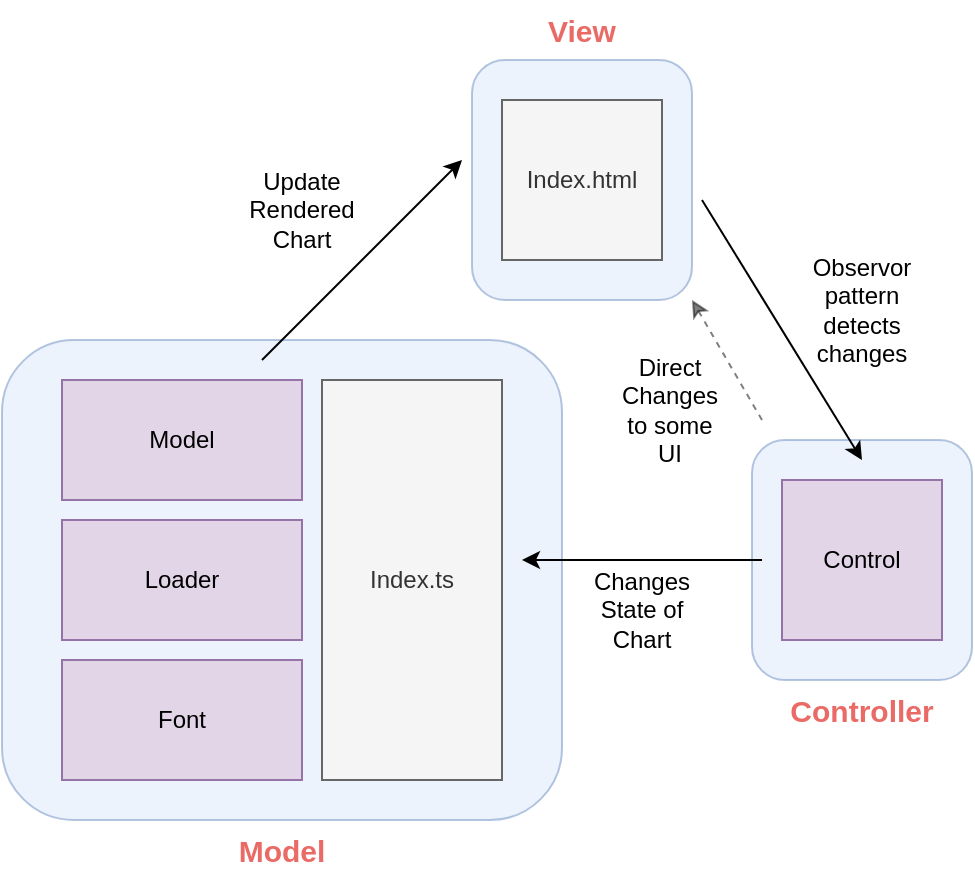 <mxfile version="21.1.8" type="device">
  <diagram name="Page-1" id="0cceA9G2HCdwgPtXZ0yz">
    <mxGraphModel dx="1195" dy="652" grid="1" gridSize="10" guides="1" tooltips="1" connect="1" arrows="1" fold="1" page="1" pageScale="1" pageWidth="827" pageHeight="1169" math="0" shadow="0">
      <root>
        <mxCell id="0" />
        <mxCell id="1" parent="0" />
        <mxCell id="-yaByLVHZzD15Oa0z7b0-19" value="" style="rounded=1;whiteSpace=wrap;html=1;opacity=50;fillColor=#dae8fc;strokeColor=#6c8ebf;" vertex="1" parent="1">
          <mxGeometry x="315" y="90" width="110" height="120" as="geometry" />
        </mxCell>
        <mxCell id="-yaByLVHZzD15Oa0z7b0-18" value="" style="rounded=1;whiteSpace=wrap;html=1;opacity=50;fillColor=#dae8fc;strokeColor=#6c8ebf;" vertex="1" parent="1">
          <mxGeometry x="455" y="280" width="110" height="120" as="geometry" />
        </mxCell>
        <mxCell id="-yaByLVHZzD15Oa0z7b0-17" value="" style="rounded=1;whiteSpace=wrap;html=1;opacity=50;fillColor=#dae8fc;strokeColor=#6c8ebf;" vertex="1" parent="1">
          <mxGeometry x="80" y="230" width="280" height="240" as="geometry" />
        </mxCell>
        <mxCell id="-yaByLVHZzD15Oa0z7b0-1" value="Index.html" style="whiteSpace=wrap;html=1;aspect=fixed;fillColor=#f5f5f5;fontColor=#333333;strokeColor=#666666;" vertex="1" parent="1">
          <mxGeometry x="330" y="110" width="80" height="80" as="geometry" />
        </mxCell>
        <mxCell id="-yaByLVHZzD15Oa0z7b0-2" value="Index.ts" style="rounded=0;whiteSpace=wrap;html=1;fillColor=#f5f5f5;fontColor=#333333;strokeColor=#666666;" vertex="1" parent="1">
          <mxGeometry x="240" y="250" width="90" height="200" as="geometry" />
        </mxCell>
        <mxCell id="-yaByLVHZzD15Oa0z7b0-3" value="Model" style="rounded=0;whiteSpace=wrap;html=1;fillColor=#e1d5e7;strokeColor=#9673a6;" vertex="1" parent="1">
          <mxGeometry x="110" y="250" width="120" height="60" as="geometry" />
        </mxCell>
        <mxCell id="-yaByLVHZzD15Oa0z7b0-4" value="Loader" style="rounded=0;whiteSpace=wrap;html=1;fillColor=#e1d5e7;strokeColor=#9673a6;" vertex="1" parent="1">
          <mxGeometry x="110" y="320" width="120" height="60" as="geometry" />
        </mxCell>
        <mxCell id="-yaByLVHZzD15Oa0z7b0-5" value="Font" style="rounded=0;whiteSpace=wrap;html=1;fillColor=#e1d5e7;strokeColor=#9673a6;" vertex="1" parent="1">
          <mxGeometry x="110" y="390" width="120" height="60" as="geometry" />
        </mxCell>
        <mxCell id="-yaByLVHZzD15Oa0z7b0-7" value="Control" style="whiteSpace=wrap;html=1;aspect=fixed;fillColor=#e1d5e7;strokeColor=#9673a6;" vertex="1" parent="1">
          <mxGeometry x="470" y="300" width="80" height="80" as="geometry" />
        </mxCell>
        <mxCell id="-yaByLVHZzD15Oa0z7b0-11" value="" style="endArrow=classic;html=1;rounded=0;" edge="1" parent="1">
          <mxGeometry width="50" height="50" relative="1" as="geometry">
            <mxPoint x="430" y="160" as="sourcePoint" />
            <mxPoint x="510" y="290" as="targetPoint" />
          </mxGeometry>
        </mxCell>
        <mxCell id="-yaByLVHZzD15Oa0z7b0-12" value="Observor pattern detects changes" style="text;html=1;strokeColor=none;fillColor=none;align=center;verticalAlign=middle;whiteSpace=wrap;rounded=0;" vertex="1" parent="1">
          <mxGeometry x="480" y="200" width="60" height="30" as="geometry" />
        </mxCell>
        <mxCell id="-yaByLVHZzD15Oa0z7b0-13" value="" style="endArrow=classic;html=1;rounded=0;" edge="1" parent="1">
          <mxGeometry width="50" height="50" relative="1" as="geometry">
            <mxPoint x="460" y="340" as="sourcePoint" />
            <mxPoint x="340" y="340" as="targetPoint" />
          </mxGeometry>
        </mxCell>
        <mxCell id="-yaByLVHZzD15Oa0z7b0-14" value="&lt;div&gt;Update Rendered&lt;/div&gt;&lt;div&gt;Chart&lt;br&gt;&lt;/div&gt;" style="text;html=1;strokeColor=none;fillColor=none;align=center;verticalAlign=middle;whiteSpace=wrap;rounded=0;" vertex="1" parent="1">
          <mxGeometry x="200" y="150" width="60" height="30" as="geometry" />
        </mxCell>
        <mxCell id="-yaByLVHZzD15Oa0z7b0-15" value="" style="endArrow=classic;html=1;rounded=0;" edge="1" parent="1">
          <mxGeometry width="50" height="50" relative="1" as="geometry">
            <mxPoint x="210" y="240" as="sourcePoint" />
            <mxPoint x="310" y="140" as="targetPoint" />
          </mxGeometry>
        </mxCell>
        <mxCell id="-yaByLVHZzD15Oa0z7b0-16" value="Changes State of Chart" style="text;html=1;strokeColor=none;fillColor=none;align=center;verticalAlign=middle;whiteSpace=wrap;rounded=0;" vertex="1" parent="1">
          <mxGeometry x="370" y="350" width="60" height="30" as="geometry" />
        </mxCell>
        <mxCell id="-yaByLVHZzD15Oa0z7b0-21" value="&lt;font size=&quot;1&quot; color=&quot;#ea6b66&quot;&gt;&lt;b style=&quot;font-size: 15px;&quot;&gt;Controller&lt;/b&gt;&lt;/font&gt;" style="text;html=1;strokeColor=none;fillColor=none;align=center;verticalAlign=middle;whiteSpace=wrap;rounded=0;" vertex="1" parent="1">
          <mxGeometry x="480" y="400" width="60" height="30" as="geometry" />
        </mxCell>
        <mxCell id="-yaByLVHZzD15Oa0z7b0-24" value="&lt;font size=&quot;1&quot; color=&quot;#ea6b66&quot;&gt;&lt;b style=&quot;font-size: 15px;&quot;&gt;Model&lt;/b&gt;&lt;/font&gt;" style="text;html=1;strokeColor=none;fillColor=none;align=center;verticalAlign=middle;whiteSpace=wrap;rounded=0;" vertex="1" parent="1">
          <mxGeometry x="190" y="470" width="60" height="30" as="geometry" />
        </mxCell>
        <mxCell id="-yaByLVHZzD15Oa0z7b0-26" value="&lt;font size=&quot;1&quot; color=&quot;#ea6b66&quot;&gt;&lt;b style=&quot;font-size: 15px;&quot;&gt;View&lt;/b&gt;&lt;/font&gt;" style="text;html=1;strokeColor=none;fillColor=none;align=center;verticalAlign=middle;whiteSpace=wrap;rounded=0;" vertex="1" parent="1">
          <mxGeometry x="340" y="60" width="60" height="30" as="geometry" />
        </mxCell>
        <mxCell id="-yaByLVHZzD15Oa0z7b0-27" value="" style="endArrow=classic;html=1;rounded=0;dashed=1;opacity=50;" edge="1" parent="1">
          <mxGeometry width="50" height="50" relative="1" as="geometry">
            <mxPoint x="460" y="270" as="sourcePoint" />
            <mxPoint x="425" y="210" as="targetPoint" />
          </mxGeometry>
        </mxCell>
        <mxCell id="-yaByLVHZzD15Oa0z7b0-28" value="Direct Changes to some UI" style="text;html=1;strokeColor=none;fillColor=none;align=center;verticalAlign=middle;whiteSpace=wrap;rounded=0;" vertex="1" parent="1">
          <mxGeometry x="384" y="250" width="60" height="30" as="geometry" />
        </mxCell>
      </root>
    </mxGraphModel>
  </diagram>
</mxfile>
